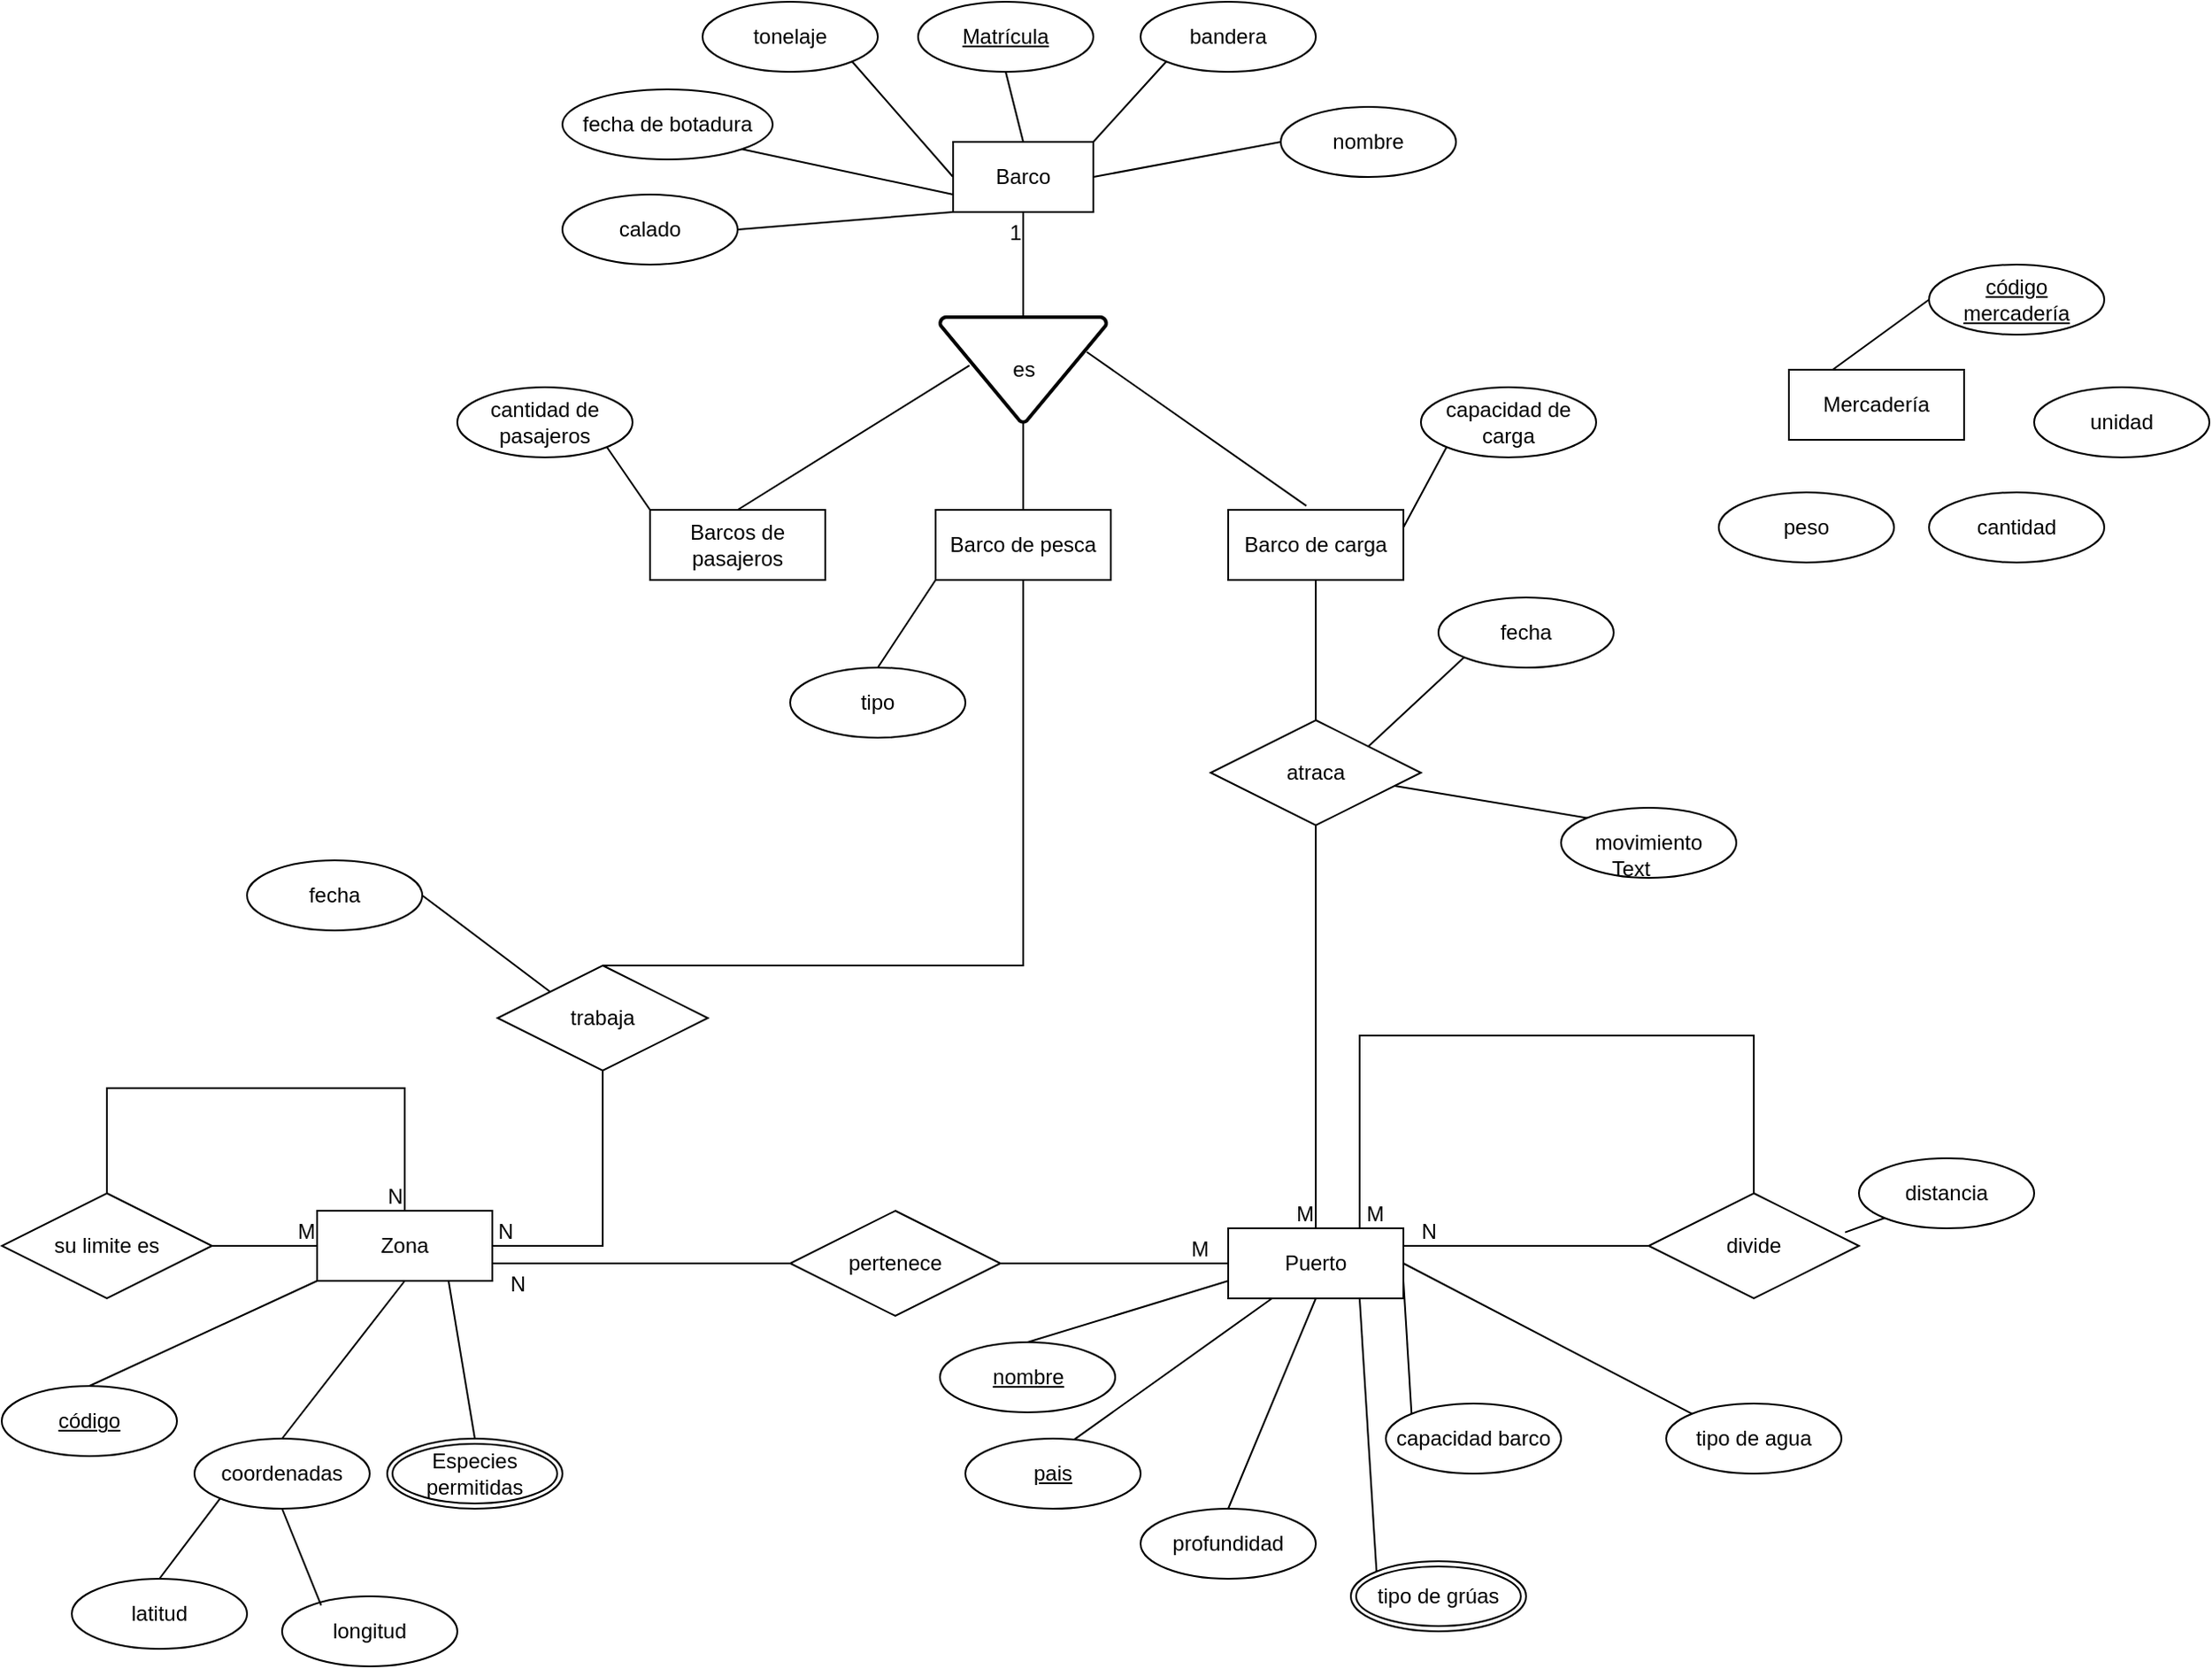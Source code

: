 <mxfile version="26.0.11">
  <diagram name="Página-1" id="JOJs0gV64MYOnQZOllsk">
    <mxGraphModel dx="1457" dy="1909" grid="1" gridSize="10" guides="1" tooltips="1" connect="1" arrows="1" fold="1" page="1" pageScale="1" pageWidth="1654" pageHeight="1169" math="0" shadow="0">
      <root>
        <object label="" id="0">
          <mxCell />
        </object>
        <mxCell id="1" parent="0" />
        <mxCell id="C2GfppKZNMFUQmOp4A26-1" value="Barco" style="rounded=0;whiteSpace=wrap;html=1;" parent="1" vertex="1">
          <mxGeometry x="693" y="-1070" width="80" height="40" as="geometry" />
        </mxCell>
        <mxCell id="C2GfppKZNMFUQmOp4A26-3" value="Matrícula" style="ellipse;whiteSpace=wrap;html=1;align=center;fontStyle=4;" parent="1" vertex="1">
          <mxGeometry x="673" y="-1150" width="100" height="40" as="geometry" />
        </mxCell>
        <mxCell id="C2GfppKZNMFUQmOp4A26-4" value="bandera" style="ellipse;whiteSpace=wrap;html=1;align=center;" parent="1" vertex="1">
          <mxGeometry x="800" y="-1150" width="100" height="40" as="geometry" />
        </mxCell>
        <mxCell id="C2GfppKZNMFUQmOp4A26-5" value="nombre" style="ellipse;whiteSpace=wrap;html=1;align=center;" parent="1" vertex="1">
          <mxGeometry x="880" y="-1090" width="100" height="40" as="geometry" />
        </mxCell>
        <mxCell id="C2GfppKZNMFUQmOp4A26-6" value="tonelaje" style="ellipse;whiteSpace=wrap;html=1;align=center;" parent="1" vertex="1">
          <mxGeometry x="550" y="-1150" width="100" height="40" as="geometry" />
        </mxCell>
        <mxCell id="C2GfppKZNMFUQmOp4A26-7" value="calado" style="ellipse;whiteSpace=wrap;html=1;align=center;" parent="1" vertex="1">
          <mxGeometry x="470" y="-1040" width="100" height="40" as="geometry" />
        </mxCell>
        <mxCell id="C2GfppKZNMFUQmOp4A26-8" value="fecha de botadura" style="ellipse;whiteSpace=wrap;html=1;align=center;" parent="1" vertex="1">
          <mxGeometry x="470" y="-1100" width="120" height="40" as="geometry" />
        </mxCell>
        <mxCell id="C2GfppKZNMFUQmOp4A26-13" value="" style="endArrow=none;html=1;rounded=0;exitX=1;exitY=1;exitDx=0;exitDy=0;entryX=0;entryY=0.75;entryDx=0;entryDy=0;" parent="1" source="C2GfppKZNMFUQmOp4A26-8" target="C2GfppKZNMFUQmOp4A26-1" edge="1">
          <mxGeometry width="50" height="50" relative="1" as="geometry">
            <mxPoint x="650" y="-800" as="sourcePoint" />
            <mxPoint x="700" y="-850" as="targetPoint" />
          </mxGeometry>
        </mxCell>
        <mxCell id="C2GfppKZNMFUQmOp4A26-14" value="" style="endArrow=none;html=1;rounded=0;exitX=1;exitY=1;exitDx=0;exitDy=0;entryX=0;entryY=0.5;entryDx=0;entryDy=0;" parent="1" source="C2GfppKZNMFUQmOp4A26-6" target="C2GfppKZNMFUQmOp4A26-1" edge="1">
          <mxGeometry width="50" height="50" relative="1" as="geometry">
            <mxPoint x="680" y="-820" as="sourcePoint" />
            <mxPoint x="730" y="-870" as="targetPoint" />
          </mxGeometry>
        </mxCell>
        <mxCell id="C2GfppKZNMFUQmOp4A26-15" value="" style="endArrow=none;html=1;rounded=0;entryX=0.5;entryY=1;entryDx=0;entryDy=0;exitX=0.5;exitY=0;exitDx=0;exitDy=0;" parent="1" source="C2GfppKZNMFUQmOp4A26-1" target="C2GfppKZNMFUQmOp4A26-3" edge="1">
          <mxGeometry width="50" height="50" relative="1" as="geometry">
            <mxPoint x="680" y="-820" as="sourcePoint" />
            <mxPoint x="730" y="-870" as="targetPoint" />
          </mxGeometry>
        </mxCell>
        <mxCell id="C2GfppKZNMFUQmOp4A26-16" value="" style="endArrow=none;html=1;rounded=0;entryX=0;entryY=1;entryDx=0;entryDy=0;exitX=1;exitY=0;exitDx=0;exitDy=0;" parent="1" source="C2GfppKZNMFUQmOp4A26-1" target="C2GfppKZNMFUQmOp4A26-4" edge="1">
          <mxGeometry width="50" height="50" relative="1" as="geometry">
            <mxPoint x="680" y="-820" as="sourcePoint" />
            <mxPoint x="730" y="-870" as="targetPoint" />
          </mxGeometry>
        </mxCell>
        <mxCell id="C2GfppKZNMFUQmOp4A26-17" value="" style="endArrow=none;html=1;rounded=0;entryX=0;entryY=0.5;entryDx=0;entryDy=0;exitX=1;exitY=0.5;exitDx=0;exitDy=0;" parent="1" source="C2GfppKZNMFUQmOp4A26-1" target="C2GfppKZNMFUQmOp4A26-5" edge="1">
          <mxGeometry width="50" height="50" relative="1" as="geometry">
            <mxPoint x="680" y="-820" as="sourcePoint" />
            <mxPoint x="730" y="-870" as="targetPoint" />
          </mxGeometry>
        </mxCell>
        <mxCell id="C2GfppKZNMFUQmOp4A26-27" value="es" style="strokeWidth=2;html=1;shape=mxgraph.flowchart.merge_or_storage;whiteSpace=wrap;" parent="1" vertex="1">
          <mxGeometry x="685.5" y="-970" width="95" height="60" as="geometry" />
        </mxCell>
        <mxCell id="C2GfppKZNMFUQmOp4A26-29" value="Barcos de pasajeros" style="whiteSpace=wrap;html=1;align=center;" parent="1" vertex="1">
          <mxGeometry x="520" y="-860" width="100" height="40" as="geometry" />
        </mxCell>
        <mxCell id="C2GfppKZNMFUQmOp4A26-30" value="Barco de pesca" style="whiteSpace=wrap;html=1;align=center;" parent="1" vertex="1">
          <mxGeometry x="683" y="-860" width="100" height="40" as="geometry" />
        </mxCell>
        <mxCell id="C2GfppKZNMFUQmOp4A26-31" value="Barco de carga" style="whiteSpace=wrap;html=1;align=center;" parent="1" vertex="1">
          <mxGeometry x="850" y="-860" width="100" height="40" as="geometry" />
        </mxCell>
        <mxCell id="C2GfppKZNMFUQmOp4A26-35" value="cantidad de pasajeros" style="ellipse;whiteSpace=wrap;html=1;align=center;" parent="1" vertex="1">
          <mxGeometry x="410" y="-930" width="100" height="40" as="geometry" />
        </mxCell>
        <mxCell id="C2GfppKZNMFUQmOp4A26-39" value="" style="endArrow=none;html=1;rounded=0;entryX=1;entryY=1;entryDx=0;entryDy=0;exitX=0;exitY=0;exitDx=0;exitDy=0;" parent="1" source="C2GfppKZNMFUQmOp4A26-29" target="C2GfppKZNMFUQmOp4A26-35" edge="1">
          <mxGeometry width="50" height="50" relative="1" as="geometry">
            <mxPoint x="770" y="-740" as="sourcePoint" />
            <mxPoint x="820" y="-790" as="targetPoint" />
          </mxGeometry>
        </mxCell>
        <mxCell id="C2GfppKZNMFUQmOp4A26-40" value="tipo" style="ellipse;whiteSpace=wrap;html=1;align=center;" parent="1" vertex="1">
          <mxGeometry x="600" y="-770" width="100" height="40" as="geometry" />
        </mxCell>
        <mxCell id="C2GfppKZNMFUQmOp4A26-41" value="" style="endArrow=none;html=1;rounded=0;entryX=0;entryY=1;entryDx=0;entryDy=0;exitX=0.5;exitY=0;exitDx=0;exitDy=0;" parent="1" source="C2GfppKZNMFUQmOp4A26-40" target="C2GfppKZNMFUQmOp4A26-30" edge="1">
          <mxGeometry width="50" height="50" relative="1" as="geometry">
            <mxPoint x="770" y="-740" as="sourcePoint" />
            <mxPoint x="820" y="-790" as="targetPoint" />
          </mxGeometry>
        </mxCell>
        <mxCell id="C2GfppKZNMFUQmOp4A26-42" value="capacidad de carga" style="ellipse;whiteSpace=wrap;html=1;align=center;" parent="1" vertex="1">
          <mxGeometry x="960" y="-930" width="100" height="40" as="geometry" />
        </mxCell>
        <mxCell id="C2GfppKZNMFUQmOp4A26-43" value="" style="endArrow=none;html=1;rounded=0;entryX=1;entryY=0.25;entryDx=0;entryDy=0;exitX=0;exitY=1;exitDx=0;exitDy=0;" parent="1" source="C2GfppKZNMFUQmOp4A26-42" target="C2GfppKZNMFUQmOp4A26-31" edge="1">
          <mxGeometry width="50" height="50" relative="1" as="geometry">
            <mxPoint x="770" y="-740" as="sourcePoint" />
            <mxPoint x="820" y="-790" as="targetPoint" />
          </mxGeometry>
        </mxCell>
        <mxCell id="C2GfppKZNMFUQmOp4A26-44" value="" style="endArrow=none;html=1;rounded=0;entryX=1;entryY=0.5;entryDx=0;entryDy=0;exitX=0;exitY=1;exitDx=0;exitDy=0;" parent="1" source="C2GfppKZNMFUQmOp4A26-1" target="C2GfppKZNMFUQmOp4A26-7" edge="1">
          <mxGeometry width="50" height="50" relative="1" as="geometry">
            <mxPoint x="650" y="-690" as="sourcePoint" />
            <mxPoint x="700" y="-740" as="targetPoint" />
          </mxGeometry>
        </mxCell>
        <mxCell id="C2GfppKZNMFUQmOp4A26-45" value="Zona" style="whiteSpace=wrap;html=1;align=center;" parent="1" vertex="1">
          <mxGeometry x="330" y="-460" width="100" height="40" as="geometry" />
        </mxCell>
        <mxCell id="C2GfppKZNMFUQmOp4A26-49" value="código" style="ellipse;whiteSpace=wrap;html=1;align=center;fontStyle=4;" parent="1" vertex="1">
          <mxGeometry x="150" y="-360" width="100" height="40" as="geometry" />
        </mxCell>
        <mxCell id="C2GfppKZNMFUQmOp4A26-50" value="Especies permitidas" style="ellipse;shape=doubleEllipse;margin=3;whiteSpace=wrap;html=1;align=center;" parent="1" vertex="1">
          <mxGeometry x="370" y="-330" width="100" height="40" as="geometry" />
        </mxCell>
        <mxCell id="C2GfppKZNMFUQmOp4A26-51" value="" style="endArrow=none;html=1;rounded=0;exitX=0.5;exitY=0;exitDx=0;exitDy=0;entryX=0;entryY=1;entryDx=0;entryDy=0;" parent="1" source="C2GfppKZNMFUQmOp4A26-49" target="C2GfppKZNMFUQmOp4A26-45" edge="1">
          <mxGeometry width="50" height="50" relative="1" as="geometry">
            <mxPoint x="410" y="-530" as="sourcePoint" />
            <mxPoint x="430" y="-380" as="targetPoint" />
          </mxGeometry>
        </mxCell>
        <mxCell id="C2GfppKZNMFUQmOp4A26-52" value="" style="endArrow=none;html=1;rounded=0;entryX=0.5;entryY=1;entryDx=0;entryDy=0;exitX=0.5;exitY=0;exitDx=0;exitDy=0;" parent="1" source="C2GfppKZNMFUQmOp4A26-136" target="C2GfppKZNMFUQmOp4A26-45" edge="1">
          <mxGeometry width="50" height="50" relative="1" as="geometry">
            <mxPoint x="310" y="-340" as="sourcePoint" />
            <mxPoint x="460" y="-580" as="targetPoint" />
          </mxGeometry>
        </mxCell>
        <mxCell id="C2GfppKZNMFUQmOp4A26-53" value="" style="endArrow=none;html=1;rounded=0;entryX=0.75;entryY=1;entryDx=0;entryDy=0;exitX=0.5;exitY=0;exitDx=0;exitDy=0;" parent="1" source="C2GfppKZNMFUQmOp4A26-50" target="C2GfppKZNMFUQmOp4A26-45" edge="1">
          <mxGeometry width="50" height="50" relative="1" as="geometry">
            <mxPoint x="410" y="-530" as="sourcePoint" />
            <mxPoint x="460" y="-580" as="targetPoint" />
          </mxGeometry>
        </mxCell>
        <mxCell id="C2GfppKZNMFUQmOp4A26-54" value="Puerto" style="whiteSpace=wrap;html=1;align=center;" parent="1" vertex="1">
          <mxGeometry x="850" y="-450" width="100" height="40" as="geometry" />
        </mxCell>
        <mxCell id="C2GfppKZNMFUQmOp4A26-55" value="nombre" style="ellipse;whiteSpace=wrap;html=1;align=center;fontStyle=4;" parent="1" vertex="1">
          <mxGeometry x="685.5" y="-385" width="100" height="40" as="geometry" />
        </mxCell>
        <mxCell id="C2GfppKZNMFUQmOp4A26-57" value="profundidad" style="ellipse;whiteSpace=wrap;html=1;align=center;" parent="1" vertex="1">
          <mxGeometry x="800" y="-290" width="100" height="40" as="geometry" />
        </mxCell>
        <mxCell id="C2GfppKZNMFUQmOp4A26-61" value="capacidad barco" style="ellipse;whiteSpace=wrap;html=1;align=center;" parent="1" vertex="1">
          <mxGeometry x="940" y="-350" width="100" height="40" as="geometry" />
        </mxCell>
        <mxCell id="C2GfppKZNMFUQmOp4A26-62" value="tipo de agua" style="ellipse;whiteSpace=wrap;html=1;align=center;" parent="1" vertex="1">
          <mxGeometry x="1100" y="-350" width="100" height="40" as="geometry" />
        </mxCell>
        <mxCell id="C2GfppKZNMFUQmOp4A26-63" value="" style="endArrow=none;html=1;rounded=0;entryX=0;entryY=0.75;entryDx=0;entryDy=0;exitX=0.5;exitY=0;exitDx=0;exitDy=0;" parent="1" source="C2GfppKZNMFUQmOp4A26-55" target="C2GfppKZNMFUQmOp4A26-54" edge="1">
          <mxGeometry width="50" height="50" relative="1" as="geometry">
            <mxPoint x="700" y="-319" as="sourcePoint" />
            <mxPoint x="720" y="-535" as="targetPoint" />
          </mxGeometry>
        </mxCell>
        <mxCell id="C2GfppKZNMFUQmOp4A26-64" value="" style="endArrow=none;html=1;rounded=0;entryX=0.25;entryY=1;entryDx=0;entryDy=0;exitX=0.621;exitY=0.014;exitDx=0;exitDy=0;exitPerimeter=0;" parent="1" source="GdkekwunY7K5PpUVJ6Np-2" target="C2GfppKZNMFUQmOp4A26-54" edge="1">
          <mxGeometry width="50" height="50" relative="1" as="geometry">
            <mxPoint x="770" y="-330" as="sourcePoint" />
            <mxPoint x="720" y="-535" as="targetPoint" />
          </mxGeometry>
        </mxCell>
        <mxCell id="C2GfppKZNMFUQmOp4A26-65" value="" style="endArrow=none;html=1;rounded=0;entryX=0.5;entryY=1;entryDx=0;entryDy=0;exitX=0.5;exitY=0;exitDx=0;exitDy=0;" parent="1" source="C2GfppKZNMFUQmOp4A26-57" target="C2GfppKZNMFUQmOp4A26-54" edge="1">
          <mxGeometry width="50" height="50" relative="1" as="geometry">
            <mxPoint x="670" y="-485" as="sourcePoint" />
            <mxPoint x="720" y="-535" as="targetPoint" />
          </mxGeometry>
        </mxCell>
        <mxCell id="C2GfppKZNMFUQmOp4A26-66" value="" style="endArrow=none;html=1;rounded=0;entryX=0.75;entryY=1;entryDx=0;entryDy=0;exitX=0;exitY=0;exitDx=0;exitDy=0;" parent="1" source="C2GfppKZNMFUQmOp4A26-142" target="C2GfppKZNMFUQmOp4A26-54" edge="1">
          <mxGeometry width="50" height="50" relative="1" as="geometry">
            <mxPoint x="918" y="-275.56" as="sourcePoint" />
            <mxPoint x="720" y="-535" as="targetPoint" />
          </mxGeometry>
        </mxCell>
        <mxCell id="C2GfppKZNMFUQmOp4A26-67" value="" style="endArrow=none;html=1;rounded=0;entryX=1;entryY=0.75;entryDx=0;entryDy=0;exitX=0;exitY=0;exitDx=0;exitDy=0;" parent="1" source="C2GfppKZNMFUQmOp4A26-61" target="C2GfppKZNMFUQmOp4A26-54" edge="1">
          <mxGeometry width="50" height="50" relative="1" as="geometry">
            <mxPoint x="670" y="-485" as="sourcePoint" />
            <mxPoint x="720" y="-535" as="targetPoint" />
          </mxGeometry>
        </mxCell>
        <mxCell id="C2GfppKZNMFUQmOp4A26-68" value="" style="endArrow=none;html=1;rounded=0;entryX=1;entryY=0.5;entryDx=0;entryDy=0;exitX=0;exitY=0;exitDx=0;exitDy=0;" parent="1" source="C2GfppKZNMFUQmOp4A26-62" target="C2GfppKZNMFUQmOp4A26-54" edge="1">
          <mxGeometry width="50" height="50" relative="1" as="geometry">
            <mxPoint x="990" y="-429" as="sourcePoint" />
            <mxPoint x="720" y="-535" as="targetPoint" />
          </mxGeometry>
        </mxCell>
        <mxCell id="C2GfppKZNMFUQmOp4A26-71" value="" style="endArrow=none;html=1;rounded=0;entryX=0.5;entryY=1;entryDx=0;entryDy=0;exitX=0.5;exitY=0;exitDx=0;exitDy=0;exitPerimeter=0;" parent="1" source="C2GfppKZNMFUQmOp4A26-27" target="C2GfppKZNMFUQmOp4A26-1" edge="1">
          <mxGeometry relative="1" as="geometry">
            <mxPoint x="660" y="-650" as="sourcePoint" />
            <mxPoint x="820" y="-650" as="targetPoint" />
          </mxGeometry>
        </mxCell>
        <mxCell id="C2GfppKZNMFUQmOp4A26-72" value="1" style="resizable=0;html=1;whiteSpace=wrap;align=right;verticalAlign=bottom;" parent="C2GfppKZNMFUQmOp4A26-71" connectable="0" vertex="1">
          <mxGeometry x="1" relative="1" as="geometry">
            <mxPoint y="20" as="offset" />
          </mxGeometry>
        </mxCell>
        <mxCell id="C2GfppKZNMFUQmOp4A26-74" value="" style="endArrow=none;html=1;rounded=0;entryX=0.5;entryY=0;entryDx=0;entryDy=0;exitX=0.177;exitY=0.459;exitDx=0;exitDy=0;exitPerimeter=0;" parent="1" source="C2GfppKZNMFUQmOp4A26-27" target="C2GfppKZNMFUQmOp4A26-29" edge="1">
          <mxGeometry relative="1" as="geometry">
            <mxPoint x="700" y="-940" as="sourcePoint" />
            <mxPoint x="743" y="-1020" as="targetPoint" />
          </mxGeometry>
        </mxCell>
        <mxCell id="C2GfppKZNMFUQmOp4A26-78" value="" style="endArrow=none;html=1;rounded=0;entryX=0.446;entryY=-0.057;entryDx=0;entryDy=0;exitX=0.882;exitY=0.331;exitDx=0;exitDy=0;exitPerimeter=0;entryPerimeter=0;" parent="1" source="C2GfppKZNMFUQmOp4A26-27" target="C2GfppKZNMFUQmOp4A26-31" edge="1">
          <mxGeometry relative="1" as="geometry">
            <mxPoint x="753" y="-950" as="sourcePoint" />
            <mxPoint x="753" y="-1010" as="targetPoint" />
          </mxGeometry>
        </mxCell>
        <mxCell id="C2GfppKZNMFUQmOp4A26-80" value="" style="endArrow=none;html=1;rounded=0;entryX=0.5;entryY=0;entryDx=0;entryDy=0;exitX=0.5;exitY=1;exitDx=0;exitDy=0;exitPerimeter=0;" parent="1" source="C2GfppKZNMFUQmOp4A26-27" target="C2GfppKZNMFUQmOp4A26-30" edge="1">
          <mxGeometry relative="1" as="geometry">
            <mxPoint x="763" y="-940" as="sourcePoint" />
            <mxPoint x="763" y="-1000" as="targetPoint" />
          </mxGeometry>
        </mxCell>
        <mxCell id="C2GfppKZNMFUQmOp4A26-82" value="trabaja" style="shape=rhombus;perimeter=rhombusPerimeter;whiteSpace=wrap;html=1;align=center;" parent="1" vertex="1">
          <mxGeometry x="433" y="-600" width="120" height="60" as="geometry" />
        </mxCell>
        <mxCell id="C2GfppKZNMFUQmOp4A26-83" value="" style="endArrow=none;html=1;rounded=0;entryX=0.5;entryY=1;entryDx=0;entryDy=0;exitX=0.5;exitY=0;exitDx=0;exitDy=0;" parent="1" source="C2GfppKZNMFUQmOp4A26-82" target="C2GfppKZNMFUQmOp4A26-30" edge="1">
          <mxGeometry relative="1" as="geometry">
            <mxPoint x="280" y="-520" as="sourcePoint" />
            <mxPoint x="440" y="-520" as="targetPoint" />
            <Array as="points">
              <mxPoint x="733" y="-600" />
            </Array>
          </mxGeometry>
        </mxCell>
        <mxCell id="C2GfppKZNMFUQmOp4A26-85" value="" style="endArrow=none;html=1;rounded=0;exitX=0.5;exitY=1;exitDx=0;exitDy=0;entryX=1;entryY=0.5;entryDx=0;entryDy=0;" parent="1" source="C2GfppKZNMFUQmOp4A26-82" target="C2GfppKZNMFUQmOp4A26-45" edge="1">
          <mxGeometry relative="1" as="geometry">
            <mxPoint x="360" y="-460" as="sourcePoint" />
            <mxPoint x="380" y="-490" as="targetPoint" />
            <Array as="points">
              <mxPoint x="493" y="-440" />
            </Array>
          </mxGeometry>
        </mxCell>
        <mxCell id="C2GfppKZNMFUQmOp4A26-86" value="N" style="resizable=0;html=1;whiteSpace=wrap;align=right;verticalAlign=bottom;" parent="C2GfppKZNMFUQmOp4A26-85" connectable="0" vertex="1">
          <mxGeometry x="1" relative="1" as="geometry">
            <mxPoint x="13" as="offset" />
          </mxGeometry>
        </mxCell>
        <mxCell id="C2GfppKZNMFUQmOp4A26-89" value="su limite es" style="shape=rhombus;perimeter=rhombusPerimeter;whiteSpace=wrap;html=1;align=center;" parent="1" vertex="1">
          <mxGeometry x="150" y="-470" width="120" height="60" as="geometry" />
        </mxCell>
        <mxCell id="C2GfppKZNMFUQmOp4A26-90" value="" style="endArrow=none;html=1;rounded=0;entryX=0;entryY=0.5;entryDx=0;entryDy=0;exitX=1;exitY=0.5;exitDx=0;exitDy=0;" parent="1" source="C2GfppKZNMFUQmOp4A26-89" target="C2GfppKZNMFUQmOp4A26-45" edge="1">
          <mxGeometry relative="1" as="geometry">
            <mxPoint x="300" y="-450" as="sourcePoint" />
            <mxPoint x="460" y="-450" as="targetPoint" />
          </mxGeometry>
        </mxCell>
        <mxCell id="C2GfppKZNMFUQmOp4A26-91" value="M" style="resizable=0;html=1;whiteSpace=wrap;align=right;verticalAlign=bottom;" parent="C2GfppKZNMFUQmOp4A26-90" connectable="0" vertex="1">
          <mxGeometry x="1" relative="1" as="geometry" />
        </mxCell>
        <mxCell id="C2GfppKZNMFUQmOp4A26-92" value="" style="endArrow=none;html=1;rounded=0;exitX=0.5;exitY=0;exitDx=0;exitDy=0;entryX=0.5;entryY=0;entryDx=0;entryDy=0;" parent="1" source="C2GfppKZNMFUQmOp4A26-89" target="C2GfppKZNMFUQmOp4A26-45" edge="1">
          <mxGeometry relative="1" as="geometry">
            <mxPoint x="300" y="-450" as="sourcePoint" />
            <mxPoint x="220" y="-560" as="targetPoint" />
            <Array as="points">
              <mxPoint x="210" y="-530" />
              <mxPoint x="380" y="-530" />
            </Array>
          </mxGeometry>
        </mxCell>
        <mxCell id="C2GfppKZNMFUQmOp4A26-93" value="N" style="resizable=0;html=1;whiteSpace=wrap;align=right;verticalAlign=bottom;" parent="C2GfppKZNMFUQmOp4A26-92" connectable="0" vertex="1">
          <mxGeometry x="1" relative="1" as="geometry" />
        </mxCell>
        <mxCell id="C2GfppKZNMFUQmOp4A26-94" value="atraca" style="shape=rhombus;perimeter=rhombusPerimeter;whiteSpace=wrap;html=1;align=center;" parent="1" vertex="1">
          <mxGeometry x="840" y="-740" width="120" height="60" as="geometry" />
        </mxCell>
        <mxCell id="C2GfppKZNMFUQmOp4A26-95" value="" style="endArrow=none;html=1;rounded=0;entryX=0.5;entryY=1;entryDx=0;entryDy=0;exitX=0.5;exitY=0;exitDx=0;exitDy=0;" parent="1" source="C2GfppKZNMFUQmOp4A26-94" target="C2GfppKZNMFUQmOp4A26-31" edge="1">
          <mxGeometry relative="1" as="geometry">
            <mxPoint x="440" y="-710" as="sourcePoint" />
            <mxPoint x="600" y="-710" as="targetPoint" />
          </mxGeometry>
        </mxCell>
        <mxCell id="C2GfppKZNMFUQmOp4A26-100" value="fecha" style="ellipse;whiteSpace=wrap;html=1;align=center;" parent="1" vertex="1">
          <mxGeometry x="290" y="-660" width="100" height="40" as="geometry" />
        </mxCell>
        <mxCell id="C2GfppKZNMFUQmOp4A26-102" value="" style="endArrow=none;html=1;rounded=0;exitX=1;exitY=0.5;exitDx=0;exitDy=0;entryX=0;entryY=0;entryDx=0;entryDy=0;" parent="1" source="C2GfppKZNMFUQmOp4A26-100" target="C2GfppKZNMFUQmOp4A26-82" edge="1">
          <mxGeometry width="50" height="50" relative="1" as="geometry">
            <mxPoint x="440" y="-580" as="sourcePoint" />
            <mxPoint x="490" y="-630" as="targetPoint" />
          </mxGeometry>
        </mxCell>
        <mxCell id="C2GfppKZNMFUQmOp4A26-104" value="fecha" style="ellipse;whiteSpace=wrap;html=1;align=center;" parent="1" vertex="1">
          <mxGeometry x="970" y="-810" width="100" height="40" as="geometry" />
        </mxCell>
        <mxCell id="C2GfppKZNMFUQmOp4A26-105" value="" style="endArrow=none;html=1;rounded=0;exitX=1;exitY=0;exitDx=0;exitDy=0;entryX=0;entryY=1;entryDx=0;entryDy=0;" parent="1" source="C2GfppKZNMFUQmOp4A26-94" target="C2GfppKZNMFUQmOp4A26-104" edge="1">
          <mxGeometry width="50" height="50" relative="1" as="geometry">
            <mxPoint x="270" y="-670" as="sourcePoint" />
            <mxPoint x="333" y="-670" as="targetPoint" />
          </mxGeometry>
        </mxCell>
        <mxCell id="C2GfppKZNMFUQmOp4A26-108" value="código mercadería" style="ellipse;whiteSpace=wrap;html=1;align=center;fontStyle=4;" parent="1" vertex="1">
          <mxGeometry x="1250" y="-1000" width="100" height="40" as="geometry" />
        </mxCell>
        <mxCell id="C2GfppKZNMFUQmOp4A26-112" value="" style="endArrow=none;html=1;rounded=0;entryX=0;entryY=0.5;entryDx=0;entryDy=0;exitX=0.25;exitY=0;exitDx=0;exitDy=0;" parent="1" source="GdkekwunY7K5PpUVJ6Np-1" target="C2GfppKZNMFUQmOp4A26-108" edge="1">
          <mxGeometry width="50" height="50" relative="1" as="geometry">
            <mxPoint x="350" y="-680" as="sourcePoint" />
            <mxPoint x="670" y="-690" as="targetPoint" />
          </mxGeometry>
        </mxCell>
        <mxCell id="C2GfppKZNMFUQmOp4A26-115" value="" style="endArrow=none;html=1;rounded=0;exitX=0.5;exitY=1;exitDx=0;exitDy=0;" parent="1" source="C2GfppKZNMFUQmOp4A26-94" target="C2GfppKZNMFUQmOp4A26-54" edge="1">
          <mxGeometry relative="1" as="geometry">
            <mxPoint x="910" y="-730" as="sourcePoint" />
            <mxPoint x="910" y="-810" as="targetPoint" />
          </mxGeometry>
        </mxCell>
        <mxCell id="C2GfppKZNMFUQmOp4A26-116" value="M" style="resizable=0;html=1;whiteSpace=wrap;align=right;verticalAlign=bottom;" parent="C2GfppKZNMFUQmOp4A26-115" connectable="0" vertex="1">
          <mxGeometry x="1" relative="1" as="geometry">
            <mxPoint as="offset" />
          </mxGeometry>
        </mxCell>
        <mxCell id="C2GfppKZNMFUQmOp4A26-118" value="pertenece" style="shape=rhombus;perimeter=rhombusPerimeter;whiteSpace=wrap;html=1;align=center;" parent="1" vertex="1">
          <mxGeometry x="600" y="-460" width="120" height="60" as="geometry" />
        </mxCell>
        <mxCell id="C2GfppKZNMFUQmOp4A26-123" value="" style="endArrow=none;html=1;rounded=0;entryX=0;entryY=0.5;entryDx=0;entryDy=0;exitX=1;exitY=0.5;exitDx=0;exitDy=0;" parent="1" source="C2GfppKZNMFUQmOp4A26-118" target="C2GfppKZNMFUQmOp4A26-54" edge="1">
          <mxGeometry relative="1" as="geometry">
            <mxPoint x="630" y="-690" as="sourcePoint" />
            <mxPoint x="790" y="-690" as="targetPoint" />
          </mxGeometry>
        </mxCell>
        <mxCell id="C2GfppKZNMFUQmOp4A26-124" value="M" style="resizable=0;html=1;whiteSpace=wrap;align=right;verticalAlign=bottom;" parent="C2GfppKZNMFUQmOp4A26-123" connectable="0" vertex="1">
          <mxGeometry x="1" relative="1" as="geometry">
            <mxPoint x="-10" as="offset" />
          </mxGeometry>
        </mxCell>
        <mxCell id="C2GfppKZNMFUQmOp4A26-125" value="" style="endArrow=none;html=1;rounded=0;entryX=1;entryY=0.75;entryDx=0;entryDy=0;exitX=0;exitY=0.5;exitDx=0;exitDy=0;" parent="1" source="C2GfppKZNMFUQmOp4A26-118" target="C2GfppKZNMFUQmOp4A26-45" edge="1">
          <mxGeometry relative="1" as="geometry">
            <mxPoint x="630" y="-690" as="sourcePoint" />
            <mxPoint x="790" y="-690" as="targetPoint" />
          </mxGeometry>
        </mxCell>
        <mxCell id="C2GfppKZNMFUQmOp4A26-126" value="N" style="resizable=0;html=1;whiteSpace=wrap;align=right;verticalAlign=bottom;" parent="C2GfppKZNMFUQmOp4A26-125" connectable="0" vertex="1">
          <mxGeometry x="1" relative="1" as="geometry">
            <mxPoint x="20" y="20" as="offset" />
          </mxGeometry>
        </mxCell>
        <mxCell id="C2GfppKZNMFUQmOp4A26-129" value="" style="endArrow=none;html=1;rounded=0;entryX=1;entryY=0.5;entryDx=0;entryDy=0;" parent="1" source="C2GfppKZNMFUQmOp4A26-94" target="GdkekwunY7K5PpUVJ6Np-10" edge="1">
          <mxGeometry width="50" height="50" relative="1" as="geometry">
            <mxPoint x="1120" y="-680" as="sourcePoint" />
            <mxPoint x="1054.799" y="-994.204" as="targetPoint" />
            <Array as="points" />
          </mxGeometry>
        </mxCell>
        <mxCell id="C2GfppKZNMFUQmOp4A26-130" value="divide" style="shape=rhombus;perimeter=rhombusPerimeter;whiteSpace=wrap;html=1;align=center;" parent="1" vertex="1">
          <mxGeometry x="1090" y="-470" width="120" height="60" as="geometry" />
        </mxCell>
        <mxCell id="C2GfppKZNMFUQmOp4A26-131" value="" style="endArrow=none;html=1;rounded=0;entryX=1;entryY=0.25;entryDx=0;entryDy=0;exitX=0;exitY=0.5;exitDx=0;exitDy=0;" parent="1" source="C2GfppKZNMFUQmOp4A26-130" target="C2GfppKZNMFUQmOp4A26-54" edge="1">
          <mxGeometry relative="1" as="geometry">
            <mxPoint x="810" y="-480" as="sourcePoint" />
            <mxPoint x="970" y="-480" as="targetPoint" />
          </mxGeometry>
        </mxCell>
        <mxCell id="C2GfppKZNMFUQmOp4A26-132" value="N" style="resizable=0;html=1;whiteSpace=wrap;align=right;verticalAlign=bottom;" parent="C2GfppKZNMFUQmOp4A26-131" connectable="0" vertex="1">
          <mxGeometry x="1" relative="1" as="geometry">
            <mxPoint x="20" as="offset" />
          </mxGeometry>
        </mxCell>
        <mxCell id="C2GfppKZNMFUQmOp4A26-133" value="" style="endArrow=none;html=1;rounded=0;entryX=0.75;entryY=0;entryDx=0;entryDy=0;exitX=0.5;exitY=0;exitDx=0;exitDy=0;" parent="1" source="C2GfppKZNMFUQmOp4A26-130" target="C2GfppKZNMFUQmOp4A26-54" edge="1">
          <mxGeometry relative="1" as="geometry">
            <mxPoint x="1140" y="-550.95" as="sourcePoint" />
            <mxPoint x="1000" y="-550.95" as="targetPoint" />
            <Array as="points">
              <mxPoint x="1150" y="-560" />
              <mxPoint x="925" y="-560" />
            </Array>
          </mxGeometry>
        </mxCell>
        <mxCell id="C2GfppKZNMFUQmOp4A26-134" value="M" style="resizable=0;html=1;whiteSpace=wrap;align=right;verticalAlign=bottom;" parent="C2GfppKZNMFUQmOp4A26-133" connectable="0" vertex="1">
          <mxGeometry x="1" relative="1" as="geometry">
            <mxPoint x="15" as="offset" />
          </mxGeometry>
        </mxCell>
        <mxCell id="C2GfppKZNMFUQmOp4A26-136" value="coordenadas" style="ellipse;whiteSpace=wrap;html=1;align=center;" parent="1" vertex="1">
          <mxGeometry x="260" y="-330" width="100" height="40" as="geometry" />
        </mxCell>
        <mxCell id="C2GfppKZNMFUQmOp4A26-137" value="latitud" style="ellipse;whiteSpace=wrap;html=1;align=center;" parent="1" vertex="1">
          <mxGeometry x="190" y="-250" width="100" height="40" as="geometry" />
        </mxCell>
        <mxCell id="C2GfppKZNMFUQmOp4A26-138" value="" style="endArrow=none;html=1;rounded=0;entryX=0;entryY=1;entryDx=0;entryDy=0;exitX=0.5;exitY=0;exitDx=0;exitDy=0;" parent="1" source="C2GfppKZNMFUQmOp4A26-137" target="C2GfppKZNMFUQmOp4A26-136" edge="1">
          <mxGeometry width="50" height="50" relative="1" as="geometry">
            <mxPoint x="520" y="-210" as="sourcePoint" />
            <mxPoint x="570" y="-260" as="targetPoint" />
          </mxGeometry>
        </mxCell>
        <mxCell id="C2GfppKZNMFUQmOp4A26-139" value="longitud" style="ellipse;whiteSpace=wrap;html=1;align=center;" parent="1" vertex="1">
          <mxGeometry x="310" y="-240" width="100" height="40" as="geometry" />
        </mxCell>
        <mxCell id="C2GfppKZNMFUQmOp4A26-141" value="" style="endArrow=none;html=1;rounded=0;entryX=0.5;entryY=1;entryDx=0;entryDy=0;exitX=0.223;exitY=0.129;exitDx=0;exitDy=0;exitPerimeter=0;" parent="1" source="C2GfppKZNMFUQmOp4A26-139" target="C2GfppKZNMFUQmOp4A26-136" edge="1">
          <mxGeometry width="50" height="50" relative="1" as="geometry">
            <mxPoint x="250" y="-240" as="sourcePoint" />
            <mxPoint x="285" y="-286" as="targetPoint" />
          </mxGeometry>
        </mxCell>
        <mxCell id="C2GfppKZNMFUQmOp4A26-142" value="tipo de grúas" style="ellipse;shape=doubleEllipse;margin=3;whiteSpace=wrap;html=1;align=center;" parent="1" vertex="1">
          <mxGeometry x="920" y="-260" width="100" height="40" as="geometry" />
        </mxCell>
        <mxCell id="GdkekwunY7K5PpUVJ6Np-1" value="Mercadería" style="whiteSpace=wrap;html=1;align=center;" vertex="1" parent="1">
          <mxGeometry x="1170" y="-940" width="100" height="40" as="geometry" />
        </mxCell>
        <mxCell id="GdkekwunY7K5PpUVJ6Np-2" value="pais" style="ellipse;whiteSpace=wrap;html=1;align=center;fontStyle=4;" vertex="1" parent="1">
          <mxGeometry x="700" y="-330" width="100" height="40" as="geometry" />
        </mxCell>
        <mxCell id="GdkekwunY7K5PpUVJ6Np-4" value="distancia" style="ellipse;whiteSpace=wrap;html=1;align=center;" vertex="1" parent="1">
          <mxGeometry x="1210" y="-490" width="100" height="40" as="geometry" />
        </mxCell>
        <mxCell id="GdkekwunY7K5PpUVJ6Np-5" value="" style="endArrow=none;html=1;rounded=0;exitX=0;exitY=1;exitDx=0;exitDy=0;entryX=0.934;entryY=0.372;entryDx=0;entryDy=0;entryPerimeter=0;" edge="1" parent="1" source="GdkekwunY7K5PpUVJ6Np-4" target="C2GfppKZNMFUQmOp4A26-130">
          <mxGeometry relative="1" as="geometry">
            <mxPoint x="940" y="-420" as="sourcePoint" />
            <mxPoint x="1100" y="-420" as="targetPoint" />
          </mxGeometry>
        </mxCell>
        <mxCell id="GdkekwunY7K5PpUVJ6Np-6" value="unidad" style="ellipse;whiteSpace=wrap;html=1;align=center;" vertex="1" parent="1">
          <mxGeometry x="1310" y="-930" width="100" height="40" as="geometry" />
        </mxCell>
        <mxCell id="GdkekwunY7K5PpUVJ6Np-7" value="cantidad" style="ellipse;whiteSpace=wrap;html=1;align=center;" vertex="1" parent="1">
          <mxGeometry x="1250" y="-870" width="100" height="40" as="geometry" />
        </mxCell>
        <mxCell id="GdkekwunY7K5PpUVJ6Np-8" value="peso" style="ellipse;whiteSpace=wrap;html=1;align=center;" vertex="1" parent="1">
          <mxGeometry x="1130" y="-870" width="100" height="40" as="geometry" />
        </mxCell>
        <mxCell id="GdkekwunY7K5PpUVJ6Np-10" value="movimiento" style="ellipse;whiteSpace=wrap;html=1;align=center;" vertex="1" parent="1">
          <mxGeometry x="1040" y="-690" width="100" height="40" as="geometry" />
        </mxCell>
        <mxCell id="GdkekwunY7K5PpUVJ6Np-12" value="Text" style="text;strokeColor=none;align=center;fillColor=none;html=1;verticalAlign=middle;whiteSpace=wrap;rounded=0;" vertex="1" parent="1">
          <mxGeometry x="1050" y="-670" width="60" height="30" as="geometry" />
        </mxCell>
      </root>
    </mxGraphModel>
  </diagram>
</mxfile>
